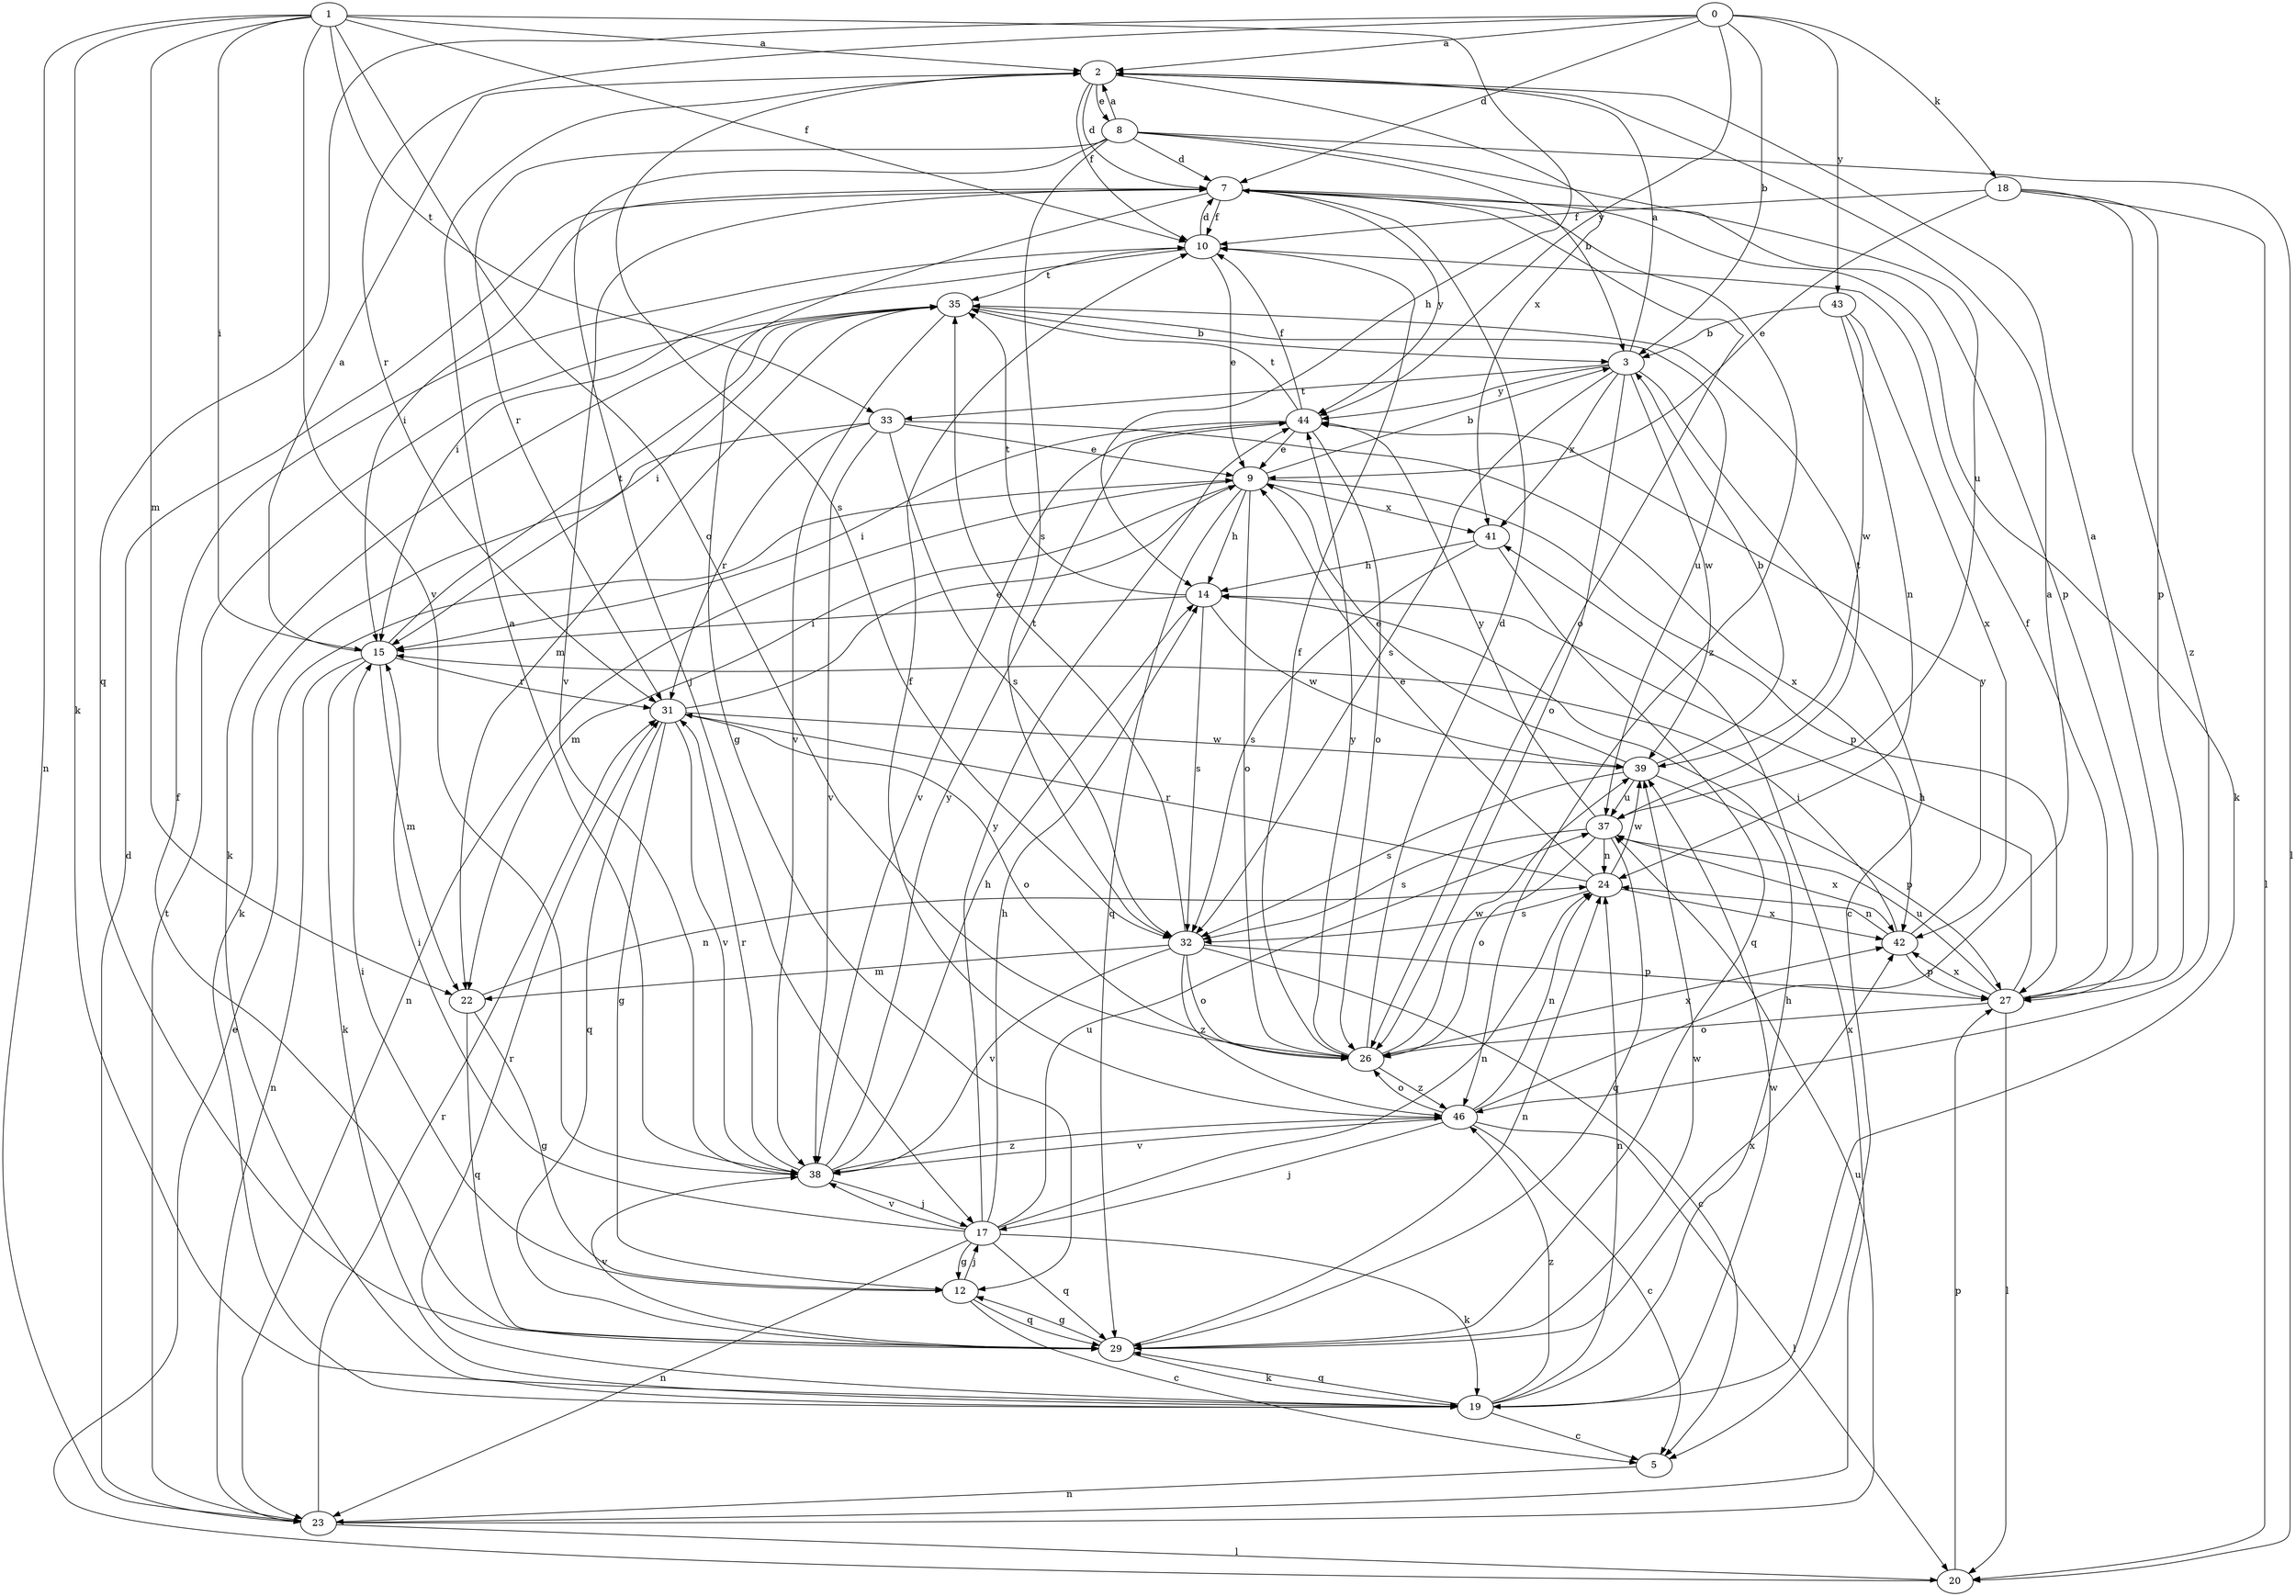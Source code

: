 strict digraph  {
0;
1;
2;
3;
5;
7;
8;
9;
10;
12;
14;
15;
17;
18;
19;
20;
22;
23;
24;
26;
27;
29;
31;
32;
33;
35;
37;
38;
39;
41;
42;
43;
44;
46;
0 -> 2  [label=a];
0 -> 3  [label=b];
0 -> 7  [label=d];
0 -> 18  [label=k];
0 -> 29  [label=q];
0 -> 31  [label=r];
0 -> 43  [label=y];
0 -> 44  [label=y];
1 -> 2  [label=a];
1 -> 10  [label=f];
1 -> 14  [label=h];
1 -> 15  [label=i];
1 -> 19  [label=k];
1 -> 22  [label=m];
1 -> 23  [label=n];
1 -> 26  [label=o];
1 -> 33  [label=t];
1 -> 38  [label=v];
2 -> 7  [label=d];
2 -> 8  [label=e];
2 -> 10  [label=f];
2 -> 32  [label=s];
2 -> 41  [label=x];
3 -> 2  [label=a];
3 -> 5  [label=c];
3 -> 26  [label=o];
3 -> 32  [label=s];
3 -> 33  [label=t];
3 -> 39  [label=w];
3 -> 41  [label=x];
3 -> 44  [label=y];
5 -> 23  [label=n];
7 -> 10  [label=f];
7 -> 12  [label=g];
7 -> 15  [label=i];
7 -> 19  [label=k];
7 -> 26  [label=o];
7 -> 27  [label=p];
7 -> 38  [label=v];
7 -> 44  [label=y];
7 -> 46  [label=z];
8 -> 2  [label=a];
8 -> 3  [label=b];
8 -> 7  [label=d];
8 -> 17  [label=j];
8 -> 20  [label=l];
8 -> 31  [label=r];
8 -> 32  [label=s];
8 -> 37  [label=u];
9 -> 3  [label=b];
9 -> 14  [label=h];
9 -> 22  [label=m];
9 -> 23  [label=n];
9 -> 26  [label=o];
9 -> 27  [label=p];
9 -> 29  [label=q];
9 -> 41  [label=x];
10 -> 7  [label=d];
10 -> 9  [label=e];
10 -> 15  [label=i];
10 -> 35  [label=t];
12 -> 5  [label=c];
12 -> 15  [label=i];
12 -> 17  [label=j];
12 -> 29  [label=q];
14 -> 15  [label=i];
14 -> 32  [label=s];
14 -> 35  [label=t];
14 -> 39  [label=w];
15 -> 2  [label=a];
15 -> 19  [label=k];
15 -> 22  [label=m];
15 -> 23  [label=n];
15 -> 31  [label=r];
15 -> 35  [label=t];
17 -> 12  [label=g];
17 -> 14  [label=h];
17 -> 15  [label=i];
17 -> 19  [label=k];
17 -> 23  [label=n];
17 -> 24  [label=n];
17 -> 29  [label=q];
17 -> 37  [label=u];
17 -> 38  [label=v];
17 -> 44  [label=y];
18 -> 9  [label=e];
18 -> 10  [label=f];
18 -> 20  [label=l];
18 -> 27  [label=p];
18 -> 46  [label=z];
19 -> 5  [label=c];
19 -> 14  [label=h];
19 -> 24  [label=n];
19 -> 29  [label=q];
19 -> 31  [label=r];
19 -> 39  [label=w];
19 -> 46  [label=z];
20 -> 9  [label=e];
20 -> 27  [label=p];
22 -> 12  [label=g];
22 -> 24  [label=n];
22 -> 29  [label=q];
23 -> 7  [label=d];
23 -> 20  [label=l];
23 -> 31  [label=r];
23 -> 35  [label=t];
23 -> 37  [label=u];
23 -> 41  [label=x];
24 -> 9  [label=e];
24 -> 31  [label=r];
24 -> 32  [label=s];
24 -> 39  [label=w];
24 -> 42  [label=x];
26 -> 7  [label=d];
26 -> 10  [label=f];
26 -> 39  [label=w];
26 -> 42  [label=x];
26 -> 44  [label=y];
26 -> 46  [label=z];
27 -> 2  [label=a];
27 -> 10  [label=f];
27 -> 14  [label=h];
27 -> 20  [label=l];
27 -> 26  [label=o];
27 -> 37  [label=u];
27 -> 42  [label=x];
29 -> 10  [label=f];
29 -> 12  [label=g];
29 -> 19  [label=k];
29 -> 24  [label=n];
29 -> 38  [label=v];
29 -> 39  [label=w];
29 -> 42  [label=x];
31 -> 9  [label=e];
31 -> 12  [label=g];
31 -> 26  [label=o];
31 -> 29  [label=q];
31 -> 38  [label=v];
31 -> 39  [label=w];
32 -> 5  [label=c];
32 -> 22  [label=m];
32 -> 26  [label=o];
32 -> 27  [label=p];
32 -> 35  [label=t];
32 -> 38  [label=v];
32 -> 46  [label=z];
33 -> 9  [label=e];
33 -> 19  [label=k];
33 -> 31  [label=r];
33 -> 32  [label=s];
33 -> 38  [label=v];
33 -> 42  [label=x];
35 -> 3  [label=b];
35 -> 15  [label=i];
35 -> 19  [label=k];
35 -> 22  [label=m];
35 -> 37  [label=u];
35 -> 38  [label=v];
37 -> 24  [label=n];
37 -> 26  [label=o];
37 -> 29  [label=q];
37 -> 32  [label=s];
37 -> 35  [label=t];
37 -> 42  [label=x];
37 -> 44  [label=y];
38 -> 2  [label=a];
38 -> 14  [label=h];
38 -> 17  [label=j];
38 -> 31  [label=r];
38 -> 44  [label=y];
38 -> 46  [label=z];
39 -> 3  [label=b];
39 -> 9  [label=e];
39 -> 27  [label=p];
39 -> 32  [label=s];
39 -> 37  [label=u];
41 -> 14  [label=h];
41 -> 29  [label=q];
41 -> 32  [label=s];
42 -> 15  [label=i];
42 -> 24  [label=n];
42 -> 27  [label=p];
42 -> 44  [label=y];
43 -> 3  [label=b];
43 -> 24  [label=n];
43 -> 39  [label=w];
43 -> 42  [label=x];
44 -> 9  [label=e];
44 -> 10  [label=f];
44 -> 15  [label=i];
44 -> 26  [label=o];
44 -> 35  [label=t];
44 -> 38  [label=v];
46 -> 2  [label=a];
46 -> 5  [label=c];
46 -> 10  [label=f];
46 -> 17  [label=j];
46 -> 20  [label=l];
46 -> 24  [label=n];
46 -> 26  [label=o];
46 -> 38  [label=v];
}
